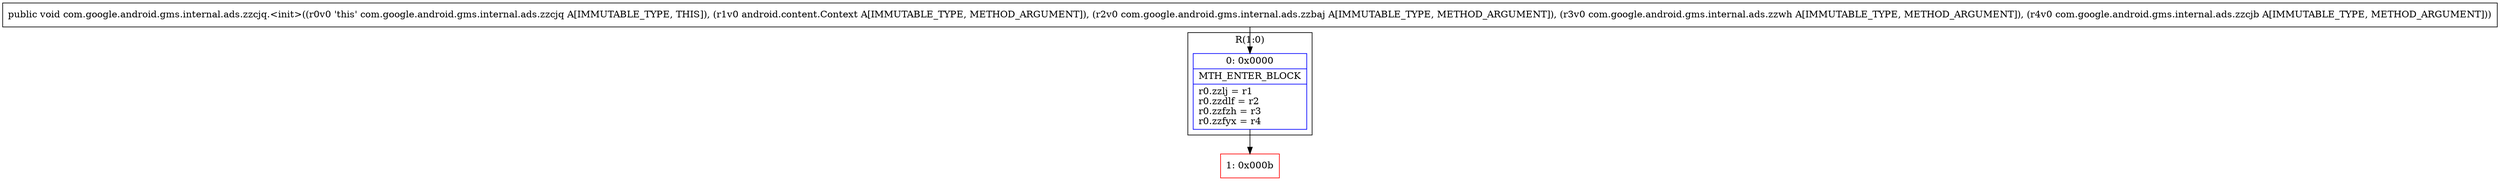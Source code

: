 digraph "CFG forcom.google.android.gms.internal.ads.zzcjq.\<init\>(Landroid\/content\/Context;Lcom\/google\/android\/gms\/internal\/ads\/zzbaj;Lcom\/google\/android\/gms\/internal\/ads\/zzwh;Lcom\/google\/android\/gms\/internal\/ads\/zzcjb;)V" {
subgraph cluster_Region_527725022 {
label = "R(1:0)";
node [shape=record,color=blue];
Node_0 [shape=record,label="{0\:\ 0x0000|MTH_ENTER_BLOCK\l|r0.zzlj = r1\lr0.zzdlf = r2\lr0.zzfzh = r3\lr0.zzfyx = r4\l}"];
}
Node_1 [shape=record,color=red,label="{1\:\ 0x000b}"];
MethodNode[shape=record,label="{public void com.google.android.gms.internal.ads.zzcjq.\<init\>((r0v0 'this' com.google.android.gms.internal.ads.zzcjq A[IMMUTABLE_TYPE, THIS]), (r1v0 android.content.Context A[IMMUTABLE_TYPE, METHOD_ARGUMENT]), (r2v0 com.google.android.gms.internal.ads.zzbaj A[IMMUTABLE_TYPE, METHOD_ARGUMENT]), (r3v0 com.google.android.gms.internal.ads.zzwh A[IMMUTABLE_TYPE, METHOD_ARGUMENT]), (r4v0 com.google.android.gms.internal.ads.zzcjb A[IMMUTABLE_TYPE, METHOD_ARGUMENT])) }"];
MethodNode -> Node_0;
Node_0 -> Node_1;
}


